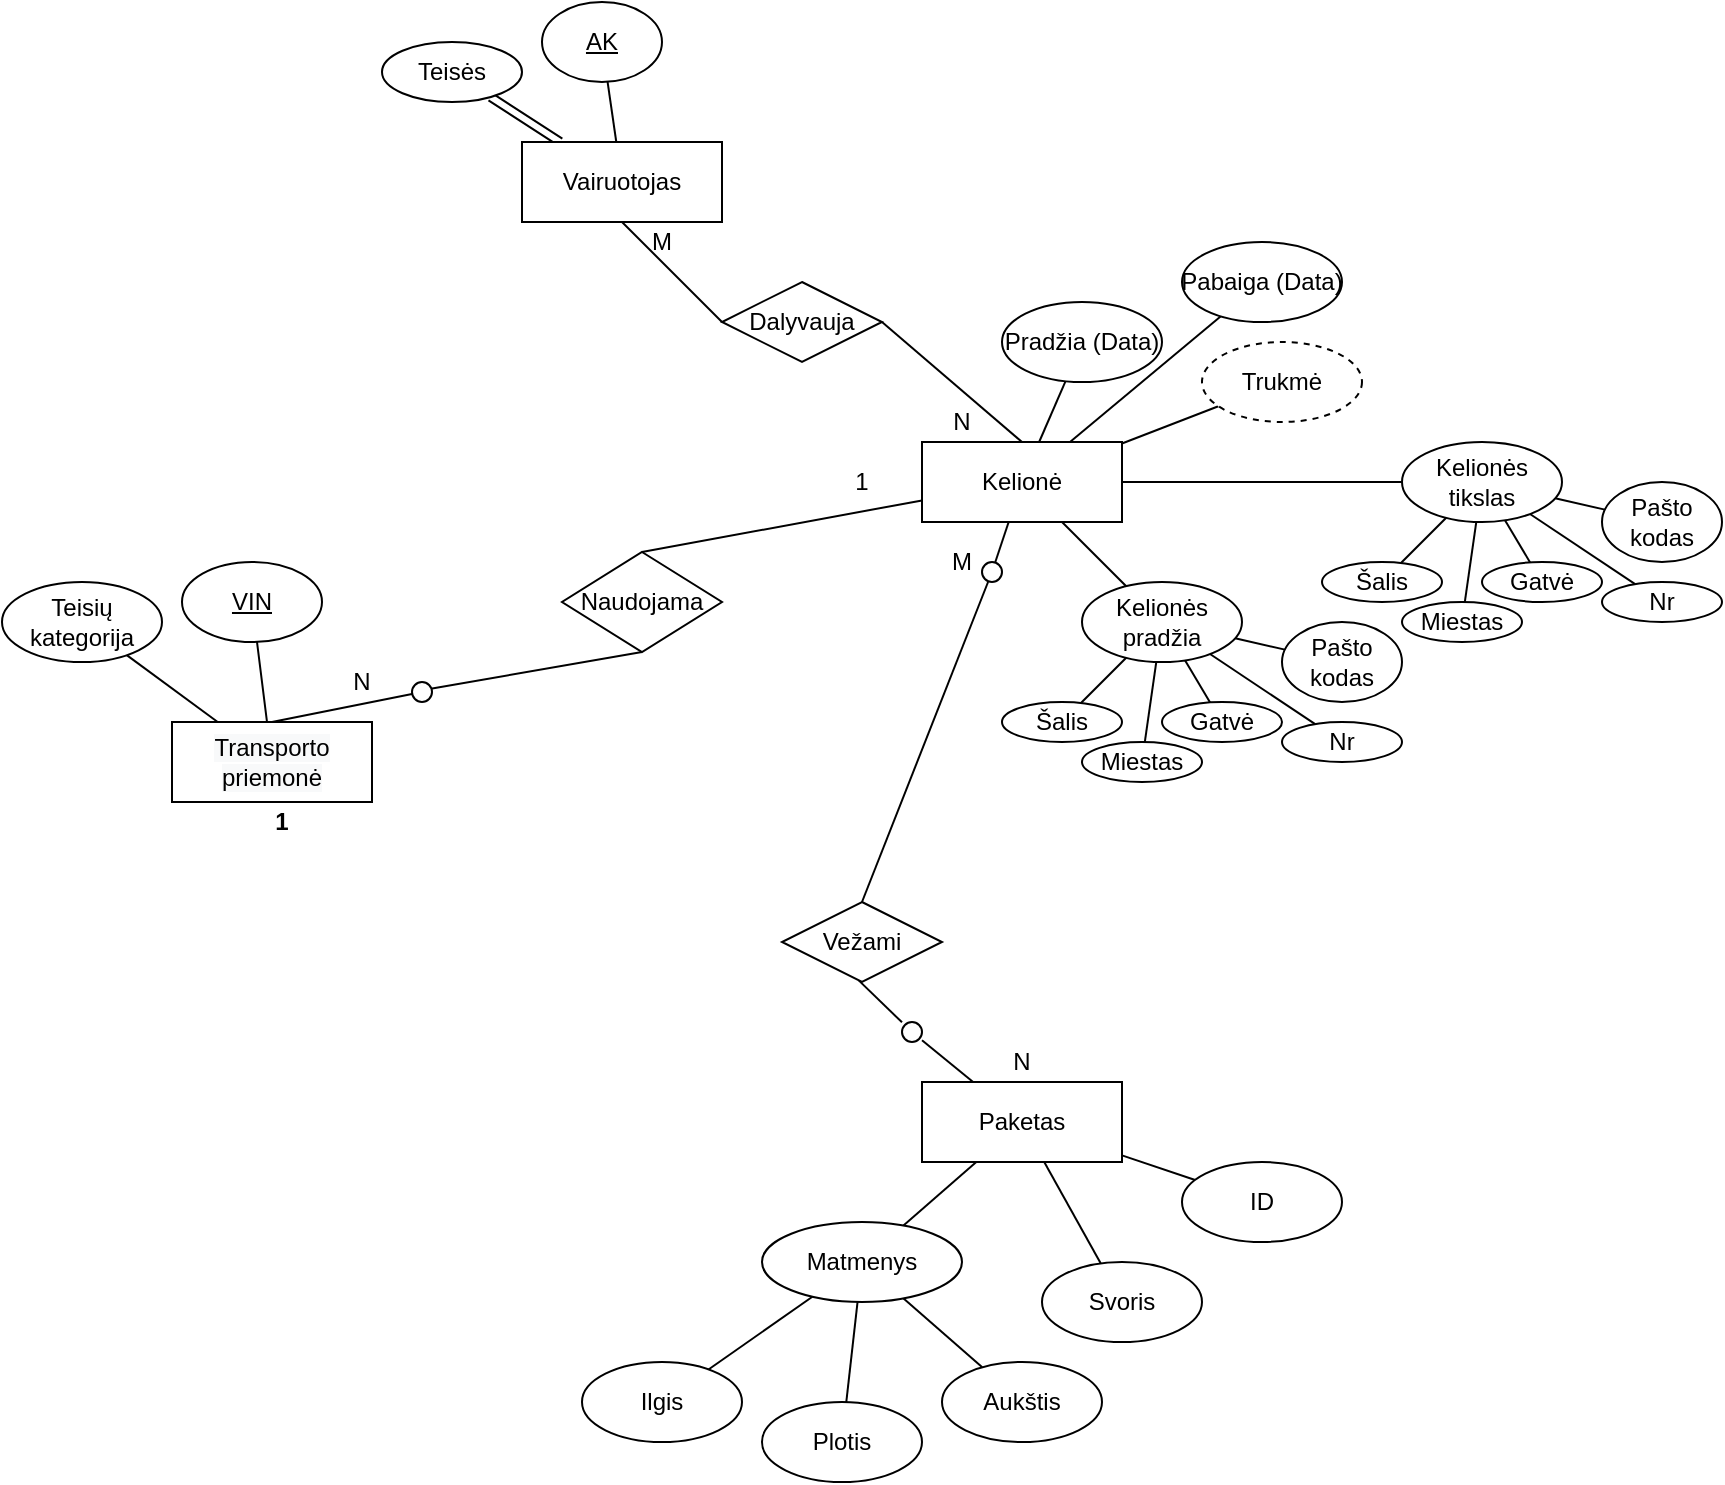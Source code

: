 <mxfile version="20.6.0" type="github" pages="2">
  <diagram id="R2lEEEUBdFMjLlhIrx00" name="Page-1">
    <mxGraphModel dx="536" dy="359" grid="1" gridSize="10" guides="1" tooltips="1" connect="1" arrows="1" fold="1" page="1" pageScale="1" pageWidth="1200" pageHeight="1920" math="0" shadow="0" extFonts="Permanent Marker^https://fonts.googleapis.com/css?family=Permanent+Marker">
      <root>
        <mxCell id="0" />
        <mxCell id="1" parent="0" />
        <mxCell id="aPQzMLmyDvj-dfu6Mmme-4" style="shape=link;rounded=0;orthogonalLoop=1;jettySize=auto;html=1;verticalAlign=middle;fontSize=4;strokeWidth=1;" edge="1" parent="1" source="aPQzMLmyDvj-dfu6Mmme-2" target="aPQzMLmyDvj-dfu6Mmme-3">
          <mxGeometry relative="1" as="geometry">
            <mxPoint x="400" y="410" as="targetPoint" />
          </mxGeometry>
        </mxCell>
        <mxCell id="aPQzMLmyDvj-dfu6Mmme-2" value="Vairuotojas" style="rounded=0;whiteSpace=wrap;html=1;" vertex="1" parent="1">
          <mxGeometry x="430" y="450" width="100" height="40" as="geometry" />
        </mxCell>
        <mxCell id="aPQzMLmyDvj-dfu6Mmme-3" value="Teisės" style="ellipse;whiteSpace=wrap;html=1;" vertex="1" parent="1">
          <mxGeometry x="360" y="400" width="70" height="30" as="geometry" />
        </mxCell>
        <mxCell id="aPQzMLmyDvj-dfu6Mmme-5" value="Kelionė&lt;br&gt;" style="rounded=0;whiteSpace=wrap;html=1;" vertex="1" parent="1">
          <mxGeometry x="630" y="600" width="100" height="40" as="geometry" />
        </mxCell>
        <mxCell id="aPQzMLmyDvj-dfu6Mmme-9" value="N" style="shape=partialRectangle;whiteSpace=wrap;html=1;top=0;bottom=0;fillColor=none;strokeColor=none;sketch=0;noLabel=0;portConstraint=none;snapToPoint=0;" vertex="1" parent="1">
          <mxGeometry x="640" y="580" width="20" height="20" as="geometry" />
        </mxCell>
        <mxCell id="aPQzMLmyDvj-dfu6Mmme-10" value="M" style="shape=partialRectangle;whiteSpace=wrap;html=1;top=0;bottom=0;fillColor=none;strokeColor=none;sketch=0;noLabel=0;portConstraint=none;snapToPoint=0;" vertex="1" parent="1">
          <mxGeometry x="490" y="490" width="20" height="20" as="geometry" />
        </mxCell>
        <mxCell id="aPQzMLmyDvj-dfu6Mmme-14" value="" style="endArrow=none;html=1;rounded=0;exitX=0.5;exitY=0;exitDx=0;exitDy=0;startArrow=none;" edge="1" parent="1" source="aPQzMLmyDvj-dfu6Mmme-30" target="aPQzMLmyDvj-dfu6Mmme-5">
          <mxGeometry width="50" height="50" relative="1" as="geometry">
            <mxPoint x="400" y="710" as="sourcePoint" />
            <mxPoint x="495" y="730" as="targetPoint" />
          </mxGeometry>
        </mxCell>
        <mxCell id="aPQzMLmyDvj-dfu6Mmme-15" value="&lt;span style=&quot;caret-color: rgb(0, 0, 0); color: rgb(0, 0, 0); font-family: Helvetica; font-size: 12px; font-style: normal; font-variant-caps: normal; font-weight: 400; letter-spacing: normal; text-align: center; text-indent: 0px; text-transform: none; word-spacing: 0px; -webkit-text-stroke-width: 0px; background-color: rgb(248, 249, 250); text-decoration: none; float: none; display: inline !important;&quot;&gt;Transporto&lt;/span&gt;&lt;br style=&quot;caret-color: rgb(0, 0, 0); color: rgb(0, 0, 0); font-family: Helvetica; font-size: 12px; font-style: normal; font-variant-caps: normal; font-weight: 400; letter-spacing: normal; text-align: center; text-indent: 0px; text-transform: none; word-spacing: 0px; -webkit-text-stroke-width: 0px; text-decoration: none;&quot;&gt;&lt;span style=&quot;caret-color: rgb(0, 0, 0); color: rgb(0, 0, 0); font-family: Helvetica; font-size: 12px; font-style: normal; font-variant-caps: normal; font-weight: 400; letter-spacing: normal; text-align: center; text-indent: 0px; text-transform: none; word-spacing: 0px; -webkit-text-stroke-width: 0px; background-color: rgb(248, 249, 250); text-decoration: none; float: none; display: inline !important;&quot;&gt;priemonė&lt;/span&gt;" style="rounded=0;whiteSpace=wrap;html=1;" vertex="1" parent="1">
          <mxGeometry x="255" y="740" width="100" height="40" as="geometry" />
        </mxCell>
        <mxCell id="aPQzMLmyDvj-dfu6Mmme-16" value="Paketas" style="rounded=0;whiteSpace=wrap;html=1;" vertex="1" parent="1">
          <mxGeometry x="630" y="920" width="100" height="40" as="geometry" />
        </mxCell>
        <mxCell id="aPQzMLmyDvj-dfu6Mmme-17" value="" style="endArrow=none;html=1;rounded=0;exitX=0.5;exitY=0;exitDx=0;exitDy=0;startArrow=none;" edge="1" parent="1" source="aPQzMLmyDvj-dfu6Mmme-32" target="GtAVKq-N2oma9z9GZEcu-8">
          <mxGeometry width="50" height="50" relative="1" as="geometry">
            <mxPoint x="190" y="880" as="sourcePoint" />
            <mxPoint x="440" y="790" as="targetPoint" />
          </mxGeometry>
        </mxCell>
        <mxCell id="aPQzMLmyDvj-dfu6Mmme-18" value="N" style="shape=partialRectangle;whiteSpace=wrap;html=1;top=0;bottom=0;fillColor=none;strokeColor=none;sketch=0;noLabel=0;portConstraint=none;snapToPoint=0;" vertex="1" parent="1">
          <mxGeometry x="340" y="710" width="20" height="20" as="geometry" />
        </mxCell>
        <mxCell id="aPQzMLmyDvj-dfu6Mmme-19" value="1" style="shape=partialRectangle;whiteSpace=wrap;html=1;top=0;bottom=0;fillColor=none;strokeColor=none;sketch=0;noLabel=0;portConstraint=none;snapToPoint=0;" vertex="1" parent="1">
          <mxGeometry x="590" y="610" width="20" height="20" as="geometry" />
        </mxCell>
        <mxCell id="aPQzMLmyDvj-dfu6Mmme-20" value="1" style="shape=partialRectangle;whiteSpace=wrap;html=1;top=0;bottom=0;fillColor=none;strokeColor=none;sketch=0;noLabel=0;portConstraint=none;snapToPoint=0;fontStyle=1" vertex="1" parent="1">
          <mxGeometry x="300" y="780" width="20" height="20" as="geometry" />
        </mxCell>
        <mxCell id="aPQzMLmyDvj-dfu6Mmme-21" value="N" style="shape=partialRectangle;whiteSpace=wrap;html=1;top=0;bottom=0;fillColor=none;strokeColor=none;sketch=0;noLabel=0;portConstraint=none;snapToPoint=0;" vertex="1" parent="1">
          <mxGeometry x="670" y="900" width="20" height="20" as="geometry" />
        </mxCell>
        <mxCell id="aPQzMLmyDvj-dfu6Mmme-26" value="" style="edgeStyle=none;rounded=0;orthogonalLoop=1;jettySize=auto;html=1;strokeWidth=1;fontFamily=Helvetica;fontSize=4;endArrow=none;endFill=0;entryX=0.5;entryY=1;entryDx=0;entryDy=0;exitX=0;exitY=0.5;exitDx=0;exitDy=0;" edge="1" parent="1" source="aPQzMLmyDvj-dfu6Mmme-22" target="aPQzMLmyDvj-dfu6Mmme-2">
          <mxGeometry relative="1" as="geometry">
            <mxPoint x="500" y="520" as="targetPoint" />
          </mxGeometry>
        </mxCell>
        <mxCell id="aPQzMLmyDvj-dfu6Mmme-22" value="&lt;font style=&quot;font-size: 12px;&quot;&gt;Dalyvauja&lt;br&gt;&lt;/font&gt;" style="rhombus;whiteSpace=wrap;html=1;sketch=0;fontFamily=Helvetica;fontSize=4;" vertex="1" parent="1">
          <mxGeometry x="530" y="520" width="80" height="40" as="geometry" />
        </mxCell>
        <mxCell id="aPQzMLmyDvj-dfu6Mmme-29" value="" style="edgeStyle=none;rounded=0;orthogonalLoop=1;jettySize=auto;html=1;strokeWidth=1;fontFamily=Helvetica;fontSize=4;endArrow=none;endFill=0;entryX=1;entryY=0.5;entryDx=0;entryDy=0;exitX=0.5;exitY=0;exitDx=0;exitDy=0;" edge="1" parent="1" source="aPQzMLmyDvj-dfu6Mmme-5" target="aPQzMLmyDvj-dfu6Mmme-22">
          <mxGeometry relative="1" as="geometry">
            <mxPoint x="610" y="600" as="sourcePoint" />
            <mxPoint x="570" y="540" as="targetPoint" />
          </mxGeometry>
        </mxCell>
        <mxCell id="aPQzMLmyDvj-dfu6Mmme-30" value="Naudojama" style="rhombus;whiteSpace=wrap;html=1;sketch=0;fontFamily=Helvetica;fontSize=12;" vertex="1" parent="1">
          <mxGeometry x="450" y="655" width="80" height="50" as="geometry" />
        </mxCell>
        <mxCell id="aPQzMLmyDvj-dfu6Mmme-31" value="" style="endArrow=none;html=1;rounded=0;entryX=0.5;entryY=1;entryDx=0;entryDy=0;startArrow=none;exitX=0;exitY=0.5;exitDx=0;exitDy=0;exitPerimeter=0;" edge="1" parent="1" source="GtAVKq-N2oma9z9GZEcu-17" target="aPQzMLmyDvj-dfu6Mmme-30">
          <mxGeometry width="50" height="50" relative="1" as="geometry">
            <mxPoint x="410" y="720" as="sourcePoint" />
            <mxPoint x="680" y="640" as="targetPoint" />
          </mxGeometry>
        </mxCell>
        <mxCell id="aPQzMLmyDvj-dfu6Mmme-32" value="Vežami" style="rhombus;whiteSpace=wrap;html=1;sketch=0;fontFamily=Helvetica;fontSize=12;" vertex="1" parent="1">
          <mxGeometry x="560" y="830" width="80" height="40" as="geometry" />
        </mxCell>
        <mxCell id="aPQzMLmyDvj-dfu6Mmme-39" style="edgeStyle=none;rounded=0;orthogonalLoop=1;jettySize=auto;html=1;strokeWidth=1;fontFamily=Helvetica;fontSize=12;endArrow=none;endFill=0;" edge="1" parent="1" source="aPQzMLmyDvj-dfu6Mmme-38" target="aPQzMLmyDvj-dfu6Mmme-16">
          <mxGeometry relative="1" as="geometry" />
        </mxCell>
        <mxCell id="aPQzMLmyDvj-dfu6Mmme-38" value="Matmenys" style="ellipse;whiteSpace=wrap;html=1;sketch=0;fontFamily=Helvetica;fontSize=12;" vertex="1" parent="1">
          <mxGeometry x="550" y="990" width="100" height="40" as="geometry" />
        </mxCell>
        <mxCell id="aPQzMLmyDvj-dfu6Mmme-41" style="edgeStyle=none;rounded=0;orthogonalLoop=1;jettySize=auto;html=1;strokeWidth=1;fontFamily=Helvetica;fontSize=12;endArrow=none;endFill=0;" edge="1" parent="1" source="aPQzMLmyDvj-dfu6Mmme-40" target="aPQzMLmyDvj-dfu6Mmme-38">
          <mxGeometry relative="1" as="geometry" />
        </mxCell>
        <mxCell id="aPQzMLmyDvj-dfu6Mmme-40" value="Ilgis" style="ellipse;whiteSpace=wrap;html=1;sketch=0;fontFamily=Helvetica;fontSize=12;" vertex="1" parent="1">
          <mxGeometry x="460" y="1060" width="80" height="40" as="geometry" />
        </mxCell>
        <mxCell id="aPQzMLmyDvj-dfu6Mmme-43" style="edgeStyle=none;rounded=0;orthogonalLoop=1;jettySize=auto;html=1;strokeWidth=1;fontFamily=Helvetica;fontSize=12;endArrow=none;endFill=0;" edge="1" parent="1" source="aPQzMLmyDvj-dfu6Mmme-42" target="aPQzMLmyDvj-dfu6Mmme-38">
          <mxGeometry relative="1" as="geometry" />
        </mxCell>
        <mxCell id="aPQzMLmyDvj-dfu6Mmme-42" value="Plotis" style="ellipse;whiteSpace=wrap;html=1;sketch=0;fontFamily=Helvetica;fontSize=12;" vertex="1" parent="1">
          <mxGeometry x="550" y="1080" width="80" height="40" as="geometry" />
        </mxCell>
        <mxCell id="aPQzMLmyDvj-dfu6Mmme-45" style="edgeStyle=none;rounded=0;orthogonalLoop=1;jettySize=auto;html=1;strokeWidth=1;fontFamily=Helvetica;fontSize=12;endArrow=none;endFill=0;" edge="1" parent="1" source="aPQzMLmyDvj-dfu6Mmme-44" target="aPQzMLmyDvj-dfu6Mmme-38">
          <mxGeometry relative="1" as="geometry" />
        </mxCell>
        <mxCell id="aPQzMLmyDvj-dfu6Mmme-44" value="Aukštis" style="ellipse;whiteSpace=wrap;html=1;sketch=0;fontFamily=Helvetica;fontSize=12;" vertex="1" parent="1">
          <mxGeometry x="640" y="1060" width="80" height="40" as="geometry" />
        </mxCell>
        <mxCell id="aPQzMLmyDvj-dfu6Mmme-47" style="edgeStyle=none;rounded=0;orthogonalLoop=1;jettySize=auto;html=1;strokeWidth=1;fontFamily=Helvetica;fontSize=12;endArrow=none;endFill=0;" edge="1" parent="1" source="aPQzMLmyDvj-dfu6Mmme-46" target="aPQzMLmyDvj-dfu6Mmme-16">
          <mxGeometry relative="1" as="geometry" />
        </mxCell>
        <mxCell id="aPQzMLmyDvj-dfu6Mmme-46" value="Svoris&lt;br&gt;" style="ellipse;whiteSpace=wrap;html=1;sketch=0;fontFamily=Helvetica;fontSize=12;" vertex="1" parent="1">
          <mxGeometry x="690" y="1010" width="80" height="40" as="geometry" />
        </mxCell>
        <mxCell id="aPQzMLmyDvj-dfu6Mmme-50" style="edgeStyle=none;rounded=0;orthogonalLoop=1;jettySize=auto;html=1;strokeWidth=1;fontFamily=Helvetica;fontSize=12;endArrow=none;endFill=0;" edge="1" parent="1" source="aPQzMLmyDvj-dfu6Mmme-49" target="aPQzMLmyDvj-dfu6Mmme-2">
          <mxGeometry relative="1" as="geometry" />
        </mxCell>
        <mxCell id="aPQzMLmyDvj-dfu6Mmme-49" value="&lt;u&gt;AK&lt;/u&gt;" style="ellipse;whiteSpace=wrap;html=1;sketch=0;fontFamily=Helvetica;fontSize=12;" vertex="1" parent="1">
          <mxGeometry x="440" y="380" width="60" height="40" as="geometry" />
        </mxCell>
        <mxCell id="aPQzMLmyDvj-dfu6Mmme-52" style="edgeStyle=none;rounded=0;orthogonalLoop=1;jettySize=auto;html=1;strokeWidth=1;fontFamily=Helvetica;fontSize=12;endArrow=none;endFill=0;" edge="1" parent="1" source="aPQzMLmyDvj-dfu6Mmme-51" target="aPQzMLmyDvj-dfu6Mmme-5">
          <mxGeometry relative="1" as="geometry">
            <mxPoint x="708.75" y="560" as="targetPoint" />
          </mxGeometry>
        </mxCell>
        <mxCell id="aPQzMLmyDvj-dfu6Mmme-51" value="Pradžia (Data)" style="ellipse;whiteSpace=wrap;html=1;sketch=0;fontFamily=Helvetica;fontSize=12;" vertex="1" parent="1">
          <mxGeometry x="670" y="530" width="80" height="40" as="geometry" />
        </mxCell>
        <mxCell id="JLjMeHdoQYDmSA8X0EKQ-1" style="edgeStyle=none;rounded=0;orthogonalLoop=1;jettySize=auto;html=1;strokeWidth=1;fontFamily=Helvetica;fontSize=12;fontColor=default;endArrow=none;endFill=0;startSize=26;" edge="1" parent="1" source="aPQzMLmyDvj-dfu6Mmme-53" target="aPQzMLmyDvj-dfu6Mmme-5">
          <mxGeometry relative="1" as="geometry" />
        </mxCell>
        <mxCell id="aPQzMLmyDvj-dfu6Mmme-53" value="Pabaiga&amp;nbsp;(Data)" style="ellipse;whiteSpace=wrap;html=1;sketch=0;fontFamily=Helvetica;fontSize=12;" vertex="1" parent="1">
          <mxGeometry x="760" y="500" width="80" height="40" as="geometry" />
        </mxCell>
        <mxCell id="JLjMeHdoQYDmSA8X0EKQ-2" value="" style="edgeStyle=none;rounded=0;orthogonalLoop=1;jettySize=auto;html=1;strokeWidth=1;fontFamily=Helvetica;fontSize=12;fontColor=default;endArrow=none;endFill=0;startSize=26;" edge="1" parent="1" source="aPQzMLmyDvj-dfu6Mmme-55" target="aPQzMLmyDvj-dfu6Mmme-5">
          <mxGeometry relative="1" as="geometry" />
        </mxCell>
        <mxCell id="aPQzMLmyDvj-dfu6Mmme-55" value="Trukmė" style="ellipse;whiteSpace=wrap;html=1;sketch=0;fontFamily=Helvetica;fontSize=12;dashed=1;" vertex="1" parent="1">
          <mxGeometry x="770" y="550" width="80" height="40" as="geometry" />
        </mxCell>
        <mxCell id="aPQzMLmyDvj-dfu6Mmme-58" style="edgeStyle=none;rounded=0;orthogonalLoop=1;jettySize=auto;html=1;strokeWidth=1;fontFamily=Helvetica;fontSize=12;endArrow=none;endFill=0;" edge="1" parent="1" source="aPQzMLmyDvj-dfu6Mmme-59" target="aPQzMLmyDvj-dfu6Mmme-5">
          <mxGeometry relative="1" as="geometry">
            <mxPoint x="710" y="733.33" as="targetPoint" />
          </mxGeometry>
        </mxCell>
        <mxCell id="aPQzMLmyDvj-dfu6Mmme-59" value="Kelionės tikslas" style="ellipse;whiteSpace=wrap;html=1;sketch=0;fontFamily=Helvetica;fontSize=12;" vertex="1" parent="1">
          <mxGeometry x="870" y="600" width="80" height="40" as="geometry" />
        </mxCell>
        <mxCell id="aPQzMLmyDvj-dfu6Mmme-63" style="edgeStyle=none;rounded=0;orthogonalLoop=1;jettySize=auto;html=1;strokeWidth=1;fontFamily=Helvetica;fontSize=12;endArrow=none;endFill=0;" edge="1" parent="1" source="aPQzMLmyDvj-dfu6Mmme-62" target="aPQzMLmyDvj-dfu6Mmme-59">
          <mxGeometry relative="1" as="geometry" />
        </mxCell>
        <mxCell id="aPQzMLmyDvj-dfu6Mmme-62" value="Šalis" style="ellipse;whiteSpace=wrap;html=1;sketch=0;fontFamily=Helvetica;fontSize=12;" vertex="1" parent="1">
          <mxGeometry x="830" y="660" width="60" height="20" as="geometry" />
        </mxCell>
        <mxCell id="aPQzMLmyDvj-dfu6Mmme-67" style="edgeStyle=none;rounded=0;orthogonalLoop=1;jettySize=auto;html=1;strokeWidth=1;fontFamily=Helvetica;fontSize=12;endArrow=none;endFill=0;" edge="1" parent="1" source="aPQzMLmyDvj-dfu6Mmme-64" target="aPQzMLmyDvj-dfu6Mmme-59">
          <mxGeometry relative="1" as="geometry" />
        </mxCell>
        <mxCell id="aPQzMLmyDvj-dfu6Mmme-64" value="Miestas" style="ellipse;whiteSpace=wrap;html=1;sketch=0;fontFamily=Helvetica;fontSize=12;" vertex="1" parent="1">
          <mxGeometry x="870" y="680" width="60" height="20" as="geometry" />
        </mxCell>
        <mxCell id="aPQzMLmyDvj-dfu6Mmme-69" style="edgeStyle=none;rounded=0;orthogonalLoop=1;jettySize=auto;html=1;strokeWidth=1;fontFamily=Helvetica;fontSize=12;endArrow=none;endFill=0;" edge="1" parent="1" source="aPQzMLmyDvj-dfu6Mmme-65" target="aPQzMLmyDvj-dfu6Mmme-59">
          <mxGeometry relative="1" as="geometry" />
        </mxCell>
        <mxCell id="aPQzMLmyDvj-dfu6Mmme-65" value="Gatvė" style="ellipse;whiteSpace=wrap;html=1;sketch=0;fontFamily=Helvetica;fontSize=12;" vertex="1" parent="1">
          <mxGeometry x="910" y="660" width="60" height="20" as="geometry" />
        </mxCell>
        <mxCell id="aPQzMLmyDvj-dfu6Mmme-71" style="edgeStyle=none;rounded=0;orthogonalLoop=1;jettySize=auto;html=1;strokeWidth=1;fontFamily=Helvetica;fontSize=12;endArrow=none;endFill=0;" edge="1" parent="1" source="aPQzMLmyDvj-dfu6Mmme-66" target="aPQzMLmyDvj-dfu6Mmme-59">
          <mxGeometry relative="1" as="geometry" />
        </mxCell>
        <mxCell id="aPQzMLmyDvj-dfu6Mmme-66" value="Pašto kodas" style="ellipse;whiteSpace=wrap;html=1;sketch=0;fontFamily=Helvetica;fontSize=12;" vertex="1" parent="1">
          <mxGeometry x="970" y="620" width="60" height="40" as="geometry" />
        </mxCell>
        <mxCell id="aPQzMLmyDvj-dfu6Mmme-70" style="edgeStyle=none;rounded=0;orthogonalLoop=1;jettySize=auto;html=1;strokeWidth=1;fontFamily=Helvetica;fontSize=12;endArrow=none;endFill=0;" edge="1" parent="1" source="aPQzMLmyDvj-dfu6Mmme-68" target="aPQzMLmyDvj-dfu6Mmme-59">
          <mxGeometry relative="1" as="geometry" />
        </mxCell>
        <mxCell id="aPQzMLmyDvj-dfu6Mmme-68" value="Nr" style="ellipse;whiteSpace=wrap;html=1;sketch=0;fontFamily=Helvetica;fontSize=12;" vertex="1" parent="1">
          <mxGeometry x="970" y="670" width="60" height="20" as="geometry" />
        </mxCell>
        <mxCell id="aPQzMLmyDvj-dfu6Mmme-83" style="edgeStyle=none;rounded=0;orthogonalLoop=1;jettySize=auto;html=1;strokeWidth=1;fontFamily=Helvetica;fontSize=12;endArrow=none;endFill=0;" edge="1" parent="1" source="aPQzMLmyDvj-dfu6Mmme-72" target="aPQzMLmyDvj-dfu6Mmme-5">
          <mxGeometry relative="1" as="geometry" />
        </mxCell>
        <mxCell id="aPQzMLmyDvj-dfu6Mmme-72" value="Kelionės pradžia" style="ellipse;whiteSpace=wrap;html=1;sketch=0;fontFamily=Helvetica;fontSize=12;" vertex="1" parent="1">
          <mxGeometry x="710" y="670" width="80" height="40" as="geometry" />
        </mxCell>
        <mxCell id="aPQzMLmyDvj-dfu6Mmme-73" style="edgeStyle=none;rounded=0;orthogonalLoop=1;jettySize=auto;html=1;strokeWidth=1;fontFamily=Helvetica;fontSize=12;endArrow=none;endFill=0;" edge="1" parent="1" source="aPQzMLmyDvj-dfu6Mmme-74" target="aPQzMLmyDvj-dfu6Mmme-72">
          <mxGeometry relative="1" as="geometry" />
        </mxCell>
        <mxCell id="aPQzMLmyDvj-dfu6Mmme-74" value="Šalis" style="ellipse;whiteSpace=wrap;html=1;sketch=0;fontFamily=Helvetica;fontSize=12;" vertex="1" parent="1">
          <mxGeometry x="670" y="730" width="60" height="20" as="geometry" />
        </mxCell>
        <mxCell id="aPQzMLmyDvj-dfu6Mmme-75" style="edgeStyle=none;rounded=0;orthogonalLoop=1;jettySize=auto;html=1;strokeWidth=1;fontFamily=Helvetica;fontSize=12;endArrow=none;endFill=0;" edge="1" parent="1" source="aPQzMLmyDvj-dfu6Mmme-76" target="aPQzMLmyDvj-dfu6Mmme-72">
          <mxGeometry relative="1" as="geometry" />
        </mxCell>
        <mxCell id="aPQzMLmyDvj-dfu6Mmme-76" value="Miestas" style="ellipse;whiteSpace=wrap;html=1;sketch=0;fontFamily=Helvetica;fontSize=12;" vertex="1" parent="1">
          <mxGeometry x="710" y="750" width="60" height="20" as="geometry" />
        </mxCell>
        <mxCell id="aPQzMLmyDvj-dfu6Mmme-77" style="edgeStyle=none;rounded=0;orthogonalLoop=1;jettySize=auto;html=1;strokeWidth=1;fontFamily=Helvetica;fontSize=12;endArrow=none;endFill=0;" edge="1" parent="1" source="aPQzMLmyDvj-dfu6Mmme-78" target="aPQzMLmyDvj-dfu6Mmme-72">
          <mxGeometry relative="1" as="geometry" />
        </mxCell>
        <mxCell id="aPQzMLmyDvj-dfu6Mmme-78" value="Gatvė" style="ellipse;whiteSpace=wrap;html=1;sketch=0;fontFamily=Helvetica;fontSize=12;" vertex="1" parent="1">
          <mxGeometry x="750" y="730" width="60" height="20" as="geometry" />
        </mxCell>
        <mxCell id="aPQzMLmyDvj-dfu6Mmme-79" style="edgeStyle=none;rounded=0;orthogonalLoop=1;jettySize=auto;html=1;strokeWidth=1;fontFamily=Helvetica;fontSize=12;endArrow=none;endFill=0;" edge="1" parent="1" source="aPQzMLmyDvj-dfu6Mmme-80" target="aPQzMLmyDvj-dfu6Mmme-72">
          <mxGeometry relative="1" as="geometry" />
        </mxCell>
        <mxCell id="aPQzMLmyDvj-dfu6Mmme-80" value="Pašto kodas" style="ellipse;whiteSpace=wrap;html=1;sketch=0;fontFamily=Helvetica;fontSize=12;" vertex="1" parent="1">
          <mxGeometry x="810" y="690" width="60" height="40" as="geometry" />
        </mxCell>
        <mxCell id="aPQzMLmyDvj-dfu6Mmme-81" style="edgeStyle=none;rounded=0;orthogonalLoop=1;jettySize=auto;html=1;strokeWidth=1;fontFamily=Helvetica;fontSize=12;endArrow=none;endFill=0;" edge="1" parent="1" source="aPQzMLmyDvj-dfu6Mmme-82" target="aPQzMLmyDvj-dfu6Mmme-72">
          <mxGeometry relative="1" as="geometry" />
        </mxCell>
        <mxCell id="aPQzMLmyDvj-dfu6Mmme-82" value="Nr" style="ellipse;whiteSpace=wrap;html=1;sketch=0;fontFamily=Helvetica;fontSize=12;" vertex="1" parent="1">
          <mxGeometry x="810" y="740" width="60" height="20" as="geometry" />
        </mxCell>
        <mxCell id="aPQzMLmyDvj-dfu6Mmme-85" style="edgeStyle=none;rounded=0;orthogonalLoop=1;jettySize=auto;html=1;strokeWidth=1;fontFamily=Helvetica;fontSize=12;endArrow=none;endFill=0;" edge="1" parent="1" source="aPQzMLmyDvj-dfu6Mmme-84" target="aPQzMLmyDvj-dfu6Mmme-15">
          <mxGeometry relative="1" as="geometry" />
        </mxCell>
        <mxCell id="aPQzMLmyDvj-dfu6Mmme-84" value="&lt;u&gt;VIN&lt;/u&gt;" style="ellipse;whiteSpace=wrap;html=1;sketch=0;fontFamily=Helvetica;fontSize=12;" vertex="1" parent="1">
          <mxGeometry x="260" y="660" width="70" height="40" as="geometry" />
        </mxCell>
        <mxCell id="aPQzMLmyDvj-dfu6Mmme-87" style="edgeStyle=none;rounded=0;orthogonalLoop=1;jettySize=auto;html=1;strokeWidth=1;fontFamily=Helvetica;fontSize=12;endArrow=none;endFill=0;" edge="1" parent="1" source="aPQzMLmyDvj-dfu6Mmme-86" target="aPQzMLmyDvj-dfu6Mmme-15">
          <mxGeometry relative="1" as="geometry" />
        </mxCell>
        <mxCell id="aPQzMLmyDvj-dfu6Mmme-86" value="Teisių kategorija" style="ellipse;whiteSpace=wrap;html=1;sketch=0;fontFamily=Helvetica;fontSize=12;" vertex="1" parent="1">
          <mxGeometry x="170" y="670" width="80" height="40" as="geometry" />
        </mxCell>
        <mxCell id="jhbgJikt519o8f0EDvac-2" style="edgeStyle=none;rounded=0;orthogonalLoop=1;jettySize=auto;html=1;strokeWidth=1;fontFamily=Helvetica;fontSize=12;fontColor=default;endArrow=none;endFill=0;startSize=26;" edge="1" parent="1" source="jhbgJikt519o8f0EDvac-1" target="aPQzMLmyDvj-dfu6Mmme-16">
          <mxGeometry relative="1" as="geometry" />
        </mxCell>
        <mxCell id="jhbgJikt519o8f0EDvac-1" value="ID" style="ellipse;whiteSpace=wrap;html=1;sketch=0;fontFamily=Helvetica;fontSize=12;" vertex="1" parent="1">
          <mxGeometry x="760" y="960" width="80" height="40" as="geometry" />
        </mxCell>
        <mxCell id="JLjMeHdoQYDmSA8X0EKQ-5" style="edgeStyle=none;rounded=0;orthogonalLoop=1;jettySize=auto;html=1;strokeWidth=1;fontFamily=Helvetica;fontSize=12;fontColor=default;endArrow=none;endFill=0;startSize=26;" edge="1" parent="1" source="GtAVKq-N2oma9z9GZEcu-8" target="aPQzMLmyDvj-dfu6Mmme-5">
          <mxGeometry relative="1" as="geometry" />
        </mxCell>
        <mxCell id="GtAVKq-N2oma9z9GZEcu-8" value="" style="verticalLabelPosition=bottom;verticalAlign=top;html=1;shape=mxgraph.flowchart.on-page_reference;sketch=0;fontFamily=Helvetica;fontSize=12;startSize=26;" vertex="1" parent="1">
          <mxGeometry x="660" y="660" width="10" height="10" as="geometry" />
        </mxCell>
        <mxCell id="GtAVKq-N2oma9z9GZEcu-17" value="" style="verticalLabelPosition=bottom;verticalAlign=top;html=1;shape=mxgraph.flowchart.on-page_reference;sketch=0;fontFamily=Helvetica;fontSize=12;startSize=26;" vertex="1" parent="1">
          <mxGeometry x="375" y="720" width="10" height="10" as="geometry" />
        </mxCell>
        <mxCell id="GtAVKq-N2oma9z9GZEcu-23" value="" style="endArrow=none;html=1;rounded=0;exitX=0.5;exitY=0;exitDx=0;exitDy=0;" edge="1" parent="1" source="aPQzMLmyDvj-dfu6Mmme-15" target="GtAVKq-N2oma9z9GZEcu-17">
          <mxGeometry width="50" height="50" relative="1" as="geometry">
            <mxPoint x="305" y="740" as="sourcePoint" />
            <mxPoint x="490" y="705" as="targetPoint" />
          </mxGeometry>
        </mxCell>
        <mxCell id="GtAVKq-N2oma9z9GZEcu-31" value="" style="endArrow=none;html=1;rounded=0;startArrow=none;" edge="1" parent="1" target="GtAVKq-N2oma9z9GZEcu-33" source="aPQzMLmyDvj-dfu6Mmme-16">
          <mxGeometry width="50" height="50" relative="1" as="geometry">
            <mxPoint x="630" y="920" as="sourcePoint" />
            <mxPoint x="580" y="880" as="targetPoint" />
          </mxGeometry>
        </mxCell>
        <mxCell id="GtAVKq-N2oma9z9GZEcu-32" style="rounded=0;orthogonalLoop=1;jettySize=auto;html=1;strokeWidth=1;fontFamily=Helvetica;fontSize=12;fontColor=default;endArrow=none;endFill=0;startSize=26;entryX=0.481;entryY=0.983;entryDx=0;entryDy=0;entryPerimeter=0;" edge="1" parent="1" source="GtAVKq-N2oma9z9GZEcu-33" target="aPQzMLmyDvj-dfu6Mmme-32">
          <mxGeometry relative="1" as="geometry">
            <mxPoint x="520" y="860" as="sourcePoint" />
            <mxPoint x="495.0" y="869.444" as="targetPoint" />
          </mxGeometry>
        </mxCell>
        <mxCell id="GtAVKq-N2oma9z9GZEcu-33" value="" style="verticalLabelPosition=bottom;verticalAlign=top;html=1;shape=mxgraph.flowchart.on-page_reference;sketch=0;fontFamily=Helvetica;fontSize=12;startSize=26;" vertex="1" parent="1">
          <mxGeometry x="620" y="890" width="10" height="10" as="geometry" />
        </mxCell>
        <mxCell id="JLjMeHdoQYDmSA8X0EKQ-15" value="M" style="shape=partialRectangle;whiteSpace=wrap;html=1;top=0;bottom=0;fillColor=none;strokeColor=none;sketch=0;noLabel=0;portConstraint=none;snapToPoint=0;" vertex="1" parent="1">
          <mxGeometry x="640" y="650" width="20" height="20" as="geometry" />
        </mxCell>
      </root>
    </mxGraphModel>
  </diagram>
  <diagram id="QKZFH20ECsJHrkERK1vD" name="Page-2">
    <mxGraphModel dx="777" dy="520" grid="1" gridSize="10" guides="1" tooltips="1" connect="1" arrows="1" fold="1" page="1" pageScale="1" pageWidth="1200" pageHeight="1920" math="0" shadow="0">
      <root>
        <mxCell id="0" />
        <mxCell id="1" parent="0" />
        <mxCell id="X-1wqhvVM4SXTp3cHmlj-9" value="Paketas" style="swimlane;fontStyle=0;childLayout=stackLayout;horizontal=1;startSize=26;horizontalStack=0;resizeParent=1;resizeParentMax=0;resizeLast=0;collapsible=1;marginBottom=0;html=1;sketch=0;fontFamily=Helvetica;fontSize=12;fillColor=#eeeeee;strokeColor=#36393d;" vertex="1" parent="1">
          <mxGeometry x="80" y="160" width="140" height="182" as="geometry">
            <mxRectangle x="120" y="160" width="80" height="30" as="alternateBounds" />
          </mxGeometry>
        </mxCell>
        <mxCell id="X-1wqhvVM4SXTp3cHmlj-10" value="&lt;u&gt;ID&lt;/u&gt;" style="text;align=left;verticalAlign=top;spacingLeft=4;spacingRight=4;overflow=hidden;rotatable=0;points=[[0,0.5],[1,0.5]];portConstraint=eastwest;whiteSpace=wrap;html=1;sketch=0;fontFamily=Helvetica;fontSize=12;fillColor=default;" vertex="1" parent="X-1wqhvVM4SXTp3cHmlj-9">
          <mxGeometry y="26" width="140" height="26" as="geometry" />
        </mxCell>
        <mxCell id="xKqCsriLZxtqZ-Nc8bt0-6" value="&lt;span style=&quot;caret-color: rgb(0, 0, 0); color: rgb(0, 0, 0); font-family: Helvetica; font-size: 12px; font-style: normal; font-variant-caps: normal; font-weight: 400; letter-spacing: normal; text-align: center; text-indent: 0px; text-transform: none; word-spacing: 0px; -webkit-text-stroke-width: 0px; background-color: rgb(248, 249, 250); text-decoration: none; float: none; display: inline !important;&quot;&gt;Transporto priemonė&lt;/span&gt;" style="text;align=left;verticalAlign=top;spacingLeft=4;spacingRight=4;overflow=hidden;rotatable=0;points=[[0,0.5],[1,0.5]];portConstraint=eastwest;whiteSpace=wrap;html=1;sketch=0;fontFamily=Helvetica;fontSize=12;fillColor=default;" vertex="1" parent="X-1wqhvVM4SXTp3cHmlj-9">
          <mxGeometry y="52" width="140" height="26" as="geometry" />
        </mxCell>
        <mxCell id="X-1wqhvVM4SXTp3cHmlj-11" value="Svoris&lt;br&gt;" style="text;align=left;verticalAlign=top;spacingLeft=4;spacingRight=4;overflow=hidden;rotatable=0;points=[[0,0.5],[1,0.5]];portConstraint=eastwest;whiteSpace=wrap;html=1;sketch=0;fontFamily=Helvetica;fontSize=12;fillColor=default;" vertex="1" parent="X-1wqhvVM4SXTp3cHmlj-9">
          <mxGeometry y="78" width="140" height="26" as="geometry" />
        </mxCell>
        <mxCell id="X-1wqhvVM4SXTp3cHmlj-12" value="Plotis&lt;br&gt;" style="text;strokeColor=none;fillColor=default;align=left;verticalAlign=top;spacingLeft=4;spacingRight=4;overflow=hidden;rotatable=0;points=[[0,0.5],[1,0.5]];portConstraint=eastwest;whiteSpace=wrap;html=1;sketch=0;fontFamily=Helvetica;fontSize=12;" vertex="1" parent="X-1wqhvVM4SXTp3cHmlj-9">
          <mxGeometry y="104" width="140" height="26" as="geometry" />
        </mxCell>
        <mxCell id="N5-YpkT5xUds_UiDgJlk-2" value="Ilgis" style="text;strokeColor=none;fillColor=default;align=left;verticalAlign=top;spacingLeft=4;spacingRight=4;overflow=hidden;rotatable=0;points=[[0,0.5],[1,0.5]];portConstraint=eastwest;whiteSpace=wrap;html=1;sketch=0;fontFamily=Helvetica;fontSize=12;" vertex="1" parent="X-1wqhvVM4SXTp3cHmlj-9">
          <mxGeometry y="130" width="140" height="26" as="geometry" />
        </mxCell>
        <mxCell id="N5-YpkT5xUds_UiDgJlk-1" value="Aukštis" style="text;strokeColor=none;fillColor=default;align=left;verticalAlign=top;spacingLeft=4;spacingRight=4;overflow=hidden;rotatable=0;points=[[0,0.5],[1,0.5]];portConstraint=eastwest;whiteSpace=wrap;html=1;sketch=0;fontFamily=Helvetica;fontSize=12;" vertex="1" parent="X-1wqhvVM4SXTp3cHmlj-9">
          <mxGeometry y="156" width="140" height="26" as="geometry" />
        </mxCell>
        <mxCell id="N5-YpkT5xUds_UiDgJlk-3" value="Kelionė" style="swimlane;fontStyle=0;childLayout=stackLayout;horizontal=1;startSize=26;horizontalStack=0;resizeParent=1;resizeParentMax=0;resizeLast=0;collapsible=1;marginBottom=0;html=1;sketch=0;fontFamily=Helvetica;fontSize=12;fillColor=#eeeeee;strokeColor=#36393d;" vertex="1" parent="1">
          <mxGeometry x="450" y="160" width="140" height="260" as="geometry">
            <mxRectangle x="120" y="160" width="80" height="30" as="alternateBounds" />
          </mxGeometry>
        </mxCell>
        <mxCell id="N5-YpkT5xUds_UiDgJlk-4" value="&lt;u&gt;ID&lt;/u&gt;" style="text;align=left;verticalAlign=top;spacingLeft=4;spacingRight=4;overflow=hidden;rotatable=0;points=[[0,0.5],[1,0.5]];portConstraint=eastwest;whiteSpace=wrap;html=1;sketch=0;fontFamily=Helvetica;fontSize=12;fillColor=default;" vertex="1" parent="N5-YpkT5xUds_UiDgJlk-3">
          <mxGeometry y="26" width="140" height="26" as="geometry" />
        </mxCell>
        <mxCell id="N5-YpkT5xUds_UiDgJlk-5" value="Nuo (Data, laikas)" style="text;align=left;verticalAlign=top;spacingLeft=4;spacingRight=4;overflow=hidden;rotatable=0;points=[[0,0.5],[1,0.5]];portConstraint=eastwest;whiteSpace=wrap;html=1;sketch=0;fontFamily=Helvetica;fontSize=12;fillColor=default;" vertex="1" parent="N5-YpkT5xUds_UiDgJlk-3">
          <mxGeometry y="52" width="140" height="26" as="geometry" />
        </mxCell>
        <mxCell id="N5-YpkT5xUds_UiDgJlk-6" value="Iki&amp;nbsp;(Data, laikas)" style="text;strokeColor=none;fillColor=default;align=left;verticalAlign=top;spacingLeft=4;spacingRight=4;overflow=hidden;rotatable=0;points=[[0,0.5],[1,0.5]];portConstraint=eastwest;whiteSpace=wrap;html=1;sketch=0;fontFamily=Helvetica;fontSize=12;" vertex="1" parent="N5-YpkT5xUds_UiDgJlk-3">
          <mxGeometry y="78" width="140" height="26" as="geometry" />
        </mxCell>
        <mxCell id="N5-YpkT5xUds_UiDgJlk-7" value="Pradinė šalis" style="text;strokeColor=none;fillColor=default;align=left;verticalAlign=top;spacingLeft=4;spacingRight=4;overflow=hidden;rotatable=0;points=[[0,0.5],[1,0.5]];portConstraint=eastwest;whiteSpace=wrap;html=1;sketch=0;fontFamily=Helvetica;fontSize=12;" vertex="1" parent="N5-YpkT5xUds_UiDgJlk-3">
          <mxGeometry y="104" width="140" height="26" as="geometry" />
        </mxCell>
        <mxCell id="bE3mNvPjFWBrX6EYnNhU-1" value="Pradinis miestas" style="text;strokeColor=none;fillColor=default;align=left;verticalAlign=top;spacingLeft=4;spacingRight=4;overflow=hidden;rotatable=0;points=[[0,0.5],[1,0.5]];portConstraint=eastwest;whiteSpace=wrap;html=1;sketch=0;fontFamily=Helvetica;fontSize=12;" vertex="1" parent="N5-YpkT5xUds_UiDgJlk-3">
          <mxGeometry y="130" width="140" height="26" as="geometry" />
        </mxCell>
        <mxCell id="bE3mNvPjFWBrX6EYnNhU-2" value="Pradinė gatvė" style="text;strokeColor=none;fillColor=default;align=left;verticalAlign=top;spacingLeft=4;spacingRight=4;overflow=hidden;rotatable=0;points=[[0,0.5],[1,0.5]];portConstraint=eastwest;whiteSpace=wrap;html=1;sketch=0;fontFamily=Helvetica;fontSize=12;" vertex="1" parent="N5-YpkT5xUds_UiDgJlk-3">
          <mxGeometry y="156" width="140" height="26" as="geometry" />
        </mxCell>
        <mxCell id="bE3mNvPjFWBrX6EYnNhU-3" value="Pradinis namo nr." style="text;strokeColor=none;fillColor=default;align=left;verticalAlign=top;spacingLeft=4;spacingRight=4;overflow=hidden;rotatable=0;points=[[0,0.5],[1,0.5]];portConstraint=eastwest;whiteSpace=wrap;html=1;sketch=0;fontFamily=Helvetica;fontSize=12;" vertex="1" parent="N5-YpkT5xUds_UiDgJlk-3">
          <mxGeometry y="182" width="140" height="26" as="geometry" />
        </mxCell>
        <mxCell id="bE3mNvPjFWBrX6EYnNhU-4" value="&lt;span style=&quot;caret-color: rgb(0, 0, 0); color: rgb(0, 0, 0); font-family: Helvetica; font-size: 12px; font-style: normal; font-variant-caps: normal; font-weight: 400; letter-spacing: normal; text-align: left; text-indent: 0px; text-transform: none; word-spacing: 0px; -webkit-text-stroke-width: 0px; background-color: rgb(248, 249, 250); text-decoration: none; float: none; display: inline !important;&quot;&gt;Pradinis pašto kodas&lt;/span&gt;" style="text;strokeColor=none;fillColor=default;align=left;verticalAlign=top;spacingLeft=4;spacingRight=4;overflow=hidden;rotatable=0;points=[[0,0.5],[1,0.5]];portConstraint=eastwest;whiteSpace=wrap;html=1;sketch=0;fontFamily=Helvetica;fontSize=12;" vertex="1" parent="N5-YpkT5xUds_UiDgJlk-3">
          <mxGeometry y="208" width="140" height="26" as="geometry" />
        </mxCell>
        <mxCell id="N5-YpkT5xUds_UiDgJlk-8" value="Kelionės tikslas" style="text;strokeColor=none;fillColor=default;align=left;verticalAlign=top;spacingLeft=4;spacingRight=4;overflow=hidden;rotatable=0;points=[[0,0.5],[1,0.5]];portConstraint=eastwest;whiteSpace=wrap;html=1;sketch=0;fontFamily=Helvetica;fontSize=12;" vertex="1" parent="N5-YpkT5xUds_UiDgJlk-3">
          <mxGeometry y="234" width="140" height="26" as="geometry" />
        </mxCell>
        <mxCell id="N5-YpkT5xUds_UiDgJlk-9" value="Vairuotojas" style="swimlane;fontStyle=0;childLayout=stackLayout;horizontal=1;startSize=26;horizontalStack=0;resizeParent=1;resizeParentMax=0;resizeLast=0;collapsible=1;marginBottom=0;html=1;sketch=0;fontFamily=Helvetica;fontSize=12;fillColor=#eeeeee;strokeColor=#36393d;" vertex="1" parent="1">
          <mxGeometry x="800" y="160" width="140" height="52" as="geometry">
            <mxRectangle x="120" y="160" width="80" height="30" as="alternateBounds" />
          </mxGeometry>
        </mxCell>
        <mxCell id="N5-YpkT5xUds_UiDgJlk-10" value="&lt;u&gt;AK&lt;/u&gt;" style="text;align=left;verticalAlign=top;spacingLeft=4;spacingRight=4;overflow=hidden;rotatable=0;points=[[0,0.5],[1,0.5]];portConstraint=eastwest;whiteSpace=wrap;html=1;sketch=0;fontFamily=Helvetica;fontSize=12;fillColor=default;" vertex="1" parent="N5-YpkT5xUds_UiDgJlk-9">
          <mxGeometry y="26" width="140" height="26" as="geometry" />
        </mxCell>
        <mxCell id="N5-YpkT5xUds_UiDgJlk-15" value="Transporto priemonė" style="swimlane;fontStyle=0;childLayout=stackLayout;horizontal=1;startSize=26;horizontalStack=0;resizeParent=1;resizeParentMax=0;resizeLast=0;collapsible=1;marginBottom=0;html=1;sketch=0;fontFamily=Helvetica;fontSize=12;fillColor=#eeeeee;strokeColor=#36393d;" vertex="1" parent="1">
          <mxGeometry x="270" y="160" width="140" height="104" as="geometry">
            <mxRectangle x="120" y="160" width="80" height="30" as="alternateBounds" />
          </mxGeometry>
        </mxCell>
        <mxCell id="N5-YpkT5xUds_UiDgJlk-16" value="&lt;u&gt;VIN&lt;/u&gt;" style="text;align=left;verticalAlign=top;spacingLeft=4;spacingRight=4;overflow=hidden;rotatable=0;points=[[0,0.5],[1,0.5]];portConstraint=eastwest;whiteSpace=wrap;html=1;sketch=0;fontFamily=Helvetica;fontSize=12;fillColor=default;" vertex="1" parent="N5-YpkT5xUds_UiDgJlk-15">
          <mxGeometry y="26" width="140" height="26" as="geometry" />
        </mxCell>
        <mxCell id="N5-YpkT5xUds_UiDgJlk-17" value="Teisių kategorija" style="text;align=left;verticalAlign=top;spacingLeft=4;spacingRight=4;overflow=hidden;rotatable=0;points=[[0,0.5],[1,0.5]];portConstraint=eastwest;whiteSpace=wrap;html=1;sketch=0;fontFamily=Helvetica;fontSize=12;fillColor=default;" vertex="1" parent="N5-YpkT5xUds_UiDgJlk-15">
          <mxGeometry y="52" width="140" height="26" as="geometry" />
        </mxCell>
        <mxCell id="N5-YpkT5xUds_UiDgJlk-33" value="Kelionė" style="text;align=left;verticalAlign=top;spacingLeft=4;spacingRight=4;overflow=hidden;rotatable=0;points=[[0,0.5],[1,0.5]];portConstraint=eastwest;whiteSpace=wrap;html=1;sketch=0;fontFamily=Helvetica;fontSize=12;fillColor=default;" vertex="1" parent="N5-YpkT5xUds_UiDgJlk-15">
          <mxGeometry y="78" width="140" height="26" as="geometry" />
        </mxCell>
        <mxCell id="N5-YpkT5xUds_UiDgJlk-21" value="Teisės" style="swimlane;fontStyle=0;childLayout=stackLayout;horizontal=1;startSize=26;horizontalStack=0;resizeParent=1;resizeParentMax=0;resizeLast=0;collapsible=1;marginBottom=0;html=1;sketch=0;fontFamily=Helvetica;fontSize=12;fillColor=#eeeeee;strokeColor=#36393d;" vertex="1" parent="1">
          <mxGeometry x="980" y="160" width="140" height="78" as="geometry">
            <mxRectangle x="120" y="160" width="80" height="30" as="alternateBounds" />
          </mxGeometry>
        </mxCell>
        <mxCell id="N5-YpkT5xUds_UiDgJlk-22" value="&lt;u&gt;Vairuotojas&lt;/u&gt;" style="text;align=left;verticalAlign=top;spacingLeft=4;spacingRight=4;overflow=hidden;rotatable=0;points=[[0,0.5],[1,0.5]];portConstraint=eastwest;whiteSpace=wrap;html=1;sketch=0;fontFamily=Helvetica;fontSize=12;fillColor=default;" vertex="1" parent="N5-YpkT5xUds_UiDgJlk-21">
          <mxGeometry y="26" width="140" height="26" as="geometry" />
        </mxCell>
        <mxCell id="N5-YpkT5xUds_UiDgJlk-23" value="&lt;u&gt;Kategorija&lt;/u&gt;" style="text;align=left;verticalAlign=top;spacingLeft=4;spacingRight=4;overflow=hidden;rotatable=0;points=[[0,0.5],[1,0.5]];portConstraint=eastwest;whiteSpace=wrap;html=1;sketch=0;fontFamily=Helvetica;fontSize=12;fillColor=default;" vertex="1" parent="N5-YpkT5xUds_UiDgJlk-21">
          <mxGeometry y="52" width="140" height="26" as="geometry" />
        </mxCell>
        <mxCell id="N5-YpkT5xUds_UiDgJlk-32" style="edgeStyle=orthogonalEdgeStyle;rounded=0;orthogonalLoop=1;jettySize=auto;html=1;entryX=1;entryY=0.128;entryDx=0;entryDy=0;entryPerimeter=0;strokeWidth=1;fontFamily=Helvetica;fontSize=12;fontColor=default;endArrow=none;endFill=0;startSize=26;" edge="1" parent="1" source="N5-YpkT5xUds_UiDgJlk-22" target="N5-YpkT5xUds_UiDgJlk-9">
          <mxGeometry relative="1" as="geometry" />
        </mxCell>
        <mxCell id="N5-YpkT5xUds_UiDgJlk-35" value="&lt;span style=&quot;&quot;&gt;Dalyvauja&lt;/span&gt;" style="swimlane;fontStyle=0;childLayout=stackLayout;horizontal=1;startSize=26;horizontalStack=0;resizeParent=1;resizeParentMax=0;resizeLast=0;collapsible=1;marginBottom=0;html=1;sketch=0;fontFamily=Helvetica;fontSize=12;fillColor=#eeeeee;strokeColor=#36393d;" vertex="1" parent="1">
          <mxGeometry x="620" y="160" width="140" height="78" as="geometry">
            <mxRectangle x="120" y="160" width="80" height="30" as="alternateBounds" />
          </mxGeometry>
        </mxCell>
        <mxCell id="N5-YpkT5xUds_UiDgJlk-36" value="&lt;u&gt;Kelionė&lt;/u&gt;" style="text;align=left;verticalAlign=top;spacingLeft=4;spacingRight=4;overflow=hidden;rotatable=0;points=[[0,0.5],[1,0.5]];portConstraint=eastwest;whiteSpace=wrap;html=1;sketch=0;fontFamily=Helvetica;fontSize=12;fillColor=default;" vertex="1" parent="N5-YpkT5xUds_UiDgJlk-35">
          <mxGeometry y="26" width="140" height="26" as="geometry" />
        </mxCell>
        <mxCell id="N5-YpkT5xUds_UiDgJlk-37" value="&lt;u&gt;Vairuotojas&lt;/u&gt;" style="text;align=left;verticalAlign=top;spacingLeft=4;spacingRight=4;overflow=hidden;rotatable=0;points=[[0,0.5],[1,0.5]];portConstraint=eastwest;whiteSpace=wrap;html=1;sketch=0;fontFamily=Helvetica;fontSize=12;fillColor=default;" vertex="1" parent="N5-YpkT5xUds_UiDgJlk-35">
          <mxGeometry y="52" width="140" height="26" as="geometry" />
        </mxCell>
        <mxCell id="xKqCsriLZxtqZ-Nc8bt0-1" style="edgeStyle=orthogonalEdgeStyle;rounded=0;orthogonalLoop=1;jettySize=auto;html=1;entryX=1;entryY=0.5;entryDx=0;entryDy=0;strokeWidth=1;fontFamily=Helvetica;fontSize=12;fontColor=default;endArrow=none;endFill=0;startSize=26;" edge="1" parent="1" source="N5-YpkT5xUds_UiDgJlk-36" target="N5-YpkT5xUds_UiDgJlk-4">
          <mxGeometry relative="1" as="geometry" />
        </mxCell>
        <mxCell id="xKqCsriLZxtqZ-Nc8bt0-2" style="edgeStyle=orthogonalEdgeStyle;rounded=0;orthogonalLoop=1;jettySize=auto;html=1;entryX=0;entryY=0.5;entryDx=0;entryDy=0;strokeWidth=1;fontFamily=Helvetica;fontSize=12;fontColor=default;endArrow=none;endFill=0;startSize=26;" edge="1" parent="1" source="N5-YpkT5xUds_UiDgJlk-37" target="N5-YpkT5xUds_UiDgJlk-10">
          <mxGeometry relative="1" as="geometry" />
        </mxCell>
        <mxCell id="xKqCsriLZxtqZ-Nc8bt0-5" style="edgeStyle=orthogonalEdgeStyle;rounded=0;orthogonalLoop=1;jettySize=auto;html=1;entryX=0;entryY=0.5;entryDx=0;entryDy=0;strokeWidth=1;fontFamily=Helvetica;fontSize=12;fontColor=default;endArrow=none;endFill=0;startSize=26;" edge="1" parent="1" source="N5-YpkT5xUds_UiDgJlk-33" target="N5-YpkT5xUds_UiDgJlk-4">
          <mxGeometry relative="1" as="geometry" />
        </mxCell>
        <mxCell id="xKqCsriLZxtqZ-Nc8bt0-8" style="edgeStyle=orthogonalEdgeStyle;rounded=0;orthogonalLoop=1;jettySize=auto;html=1;entryX=0;entryY=0.5;entryDx=0;entryDy=0;strokeWidth=1;fontFamily=Helvetica;fontSize=12;fontColor=default;endArrow=none;endFill=0;startSize=26;" edge="1" parent="1" source="xKqCsriLZxtqZ-Nc8bt0-6" target="N5-YpkT5xUds_UiDgJlk-16">
          <mxGeometry relative="1" as="geometry" />
        </mxCell>
      </root>
    </mxGraphModel>
  </diagram>
</mxfile>
